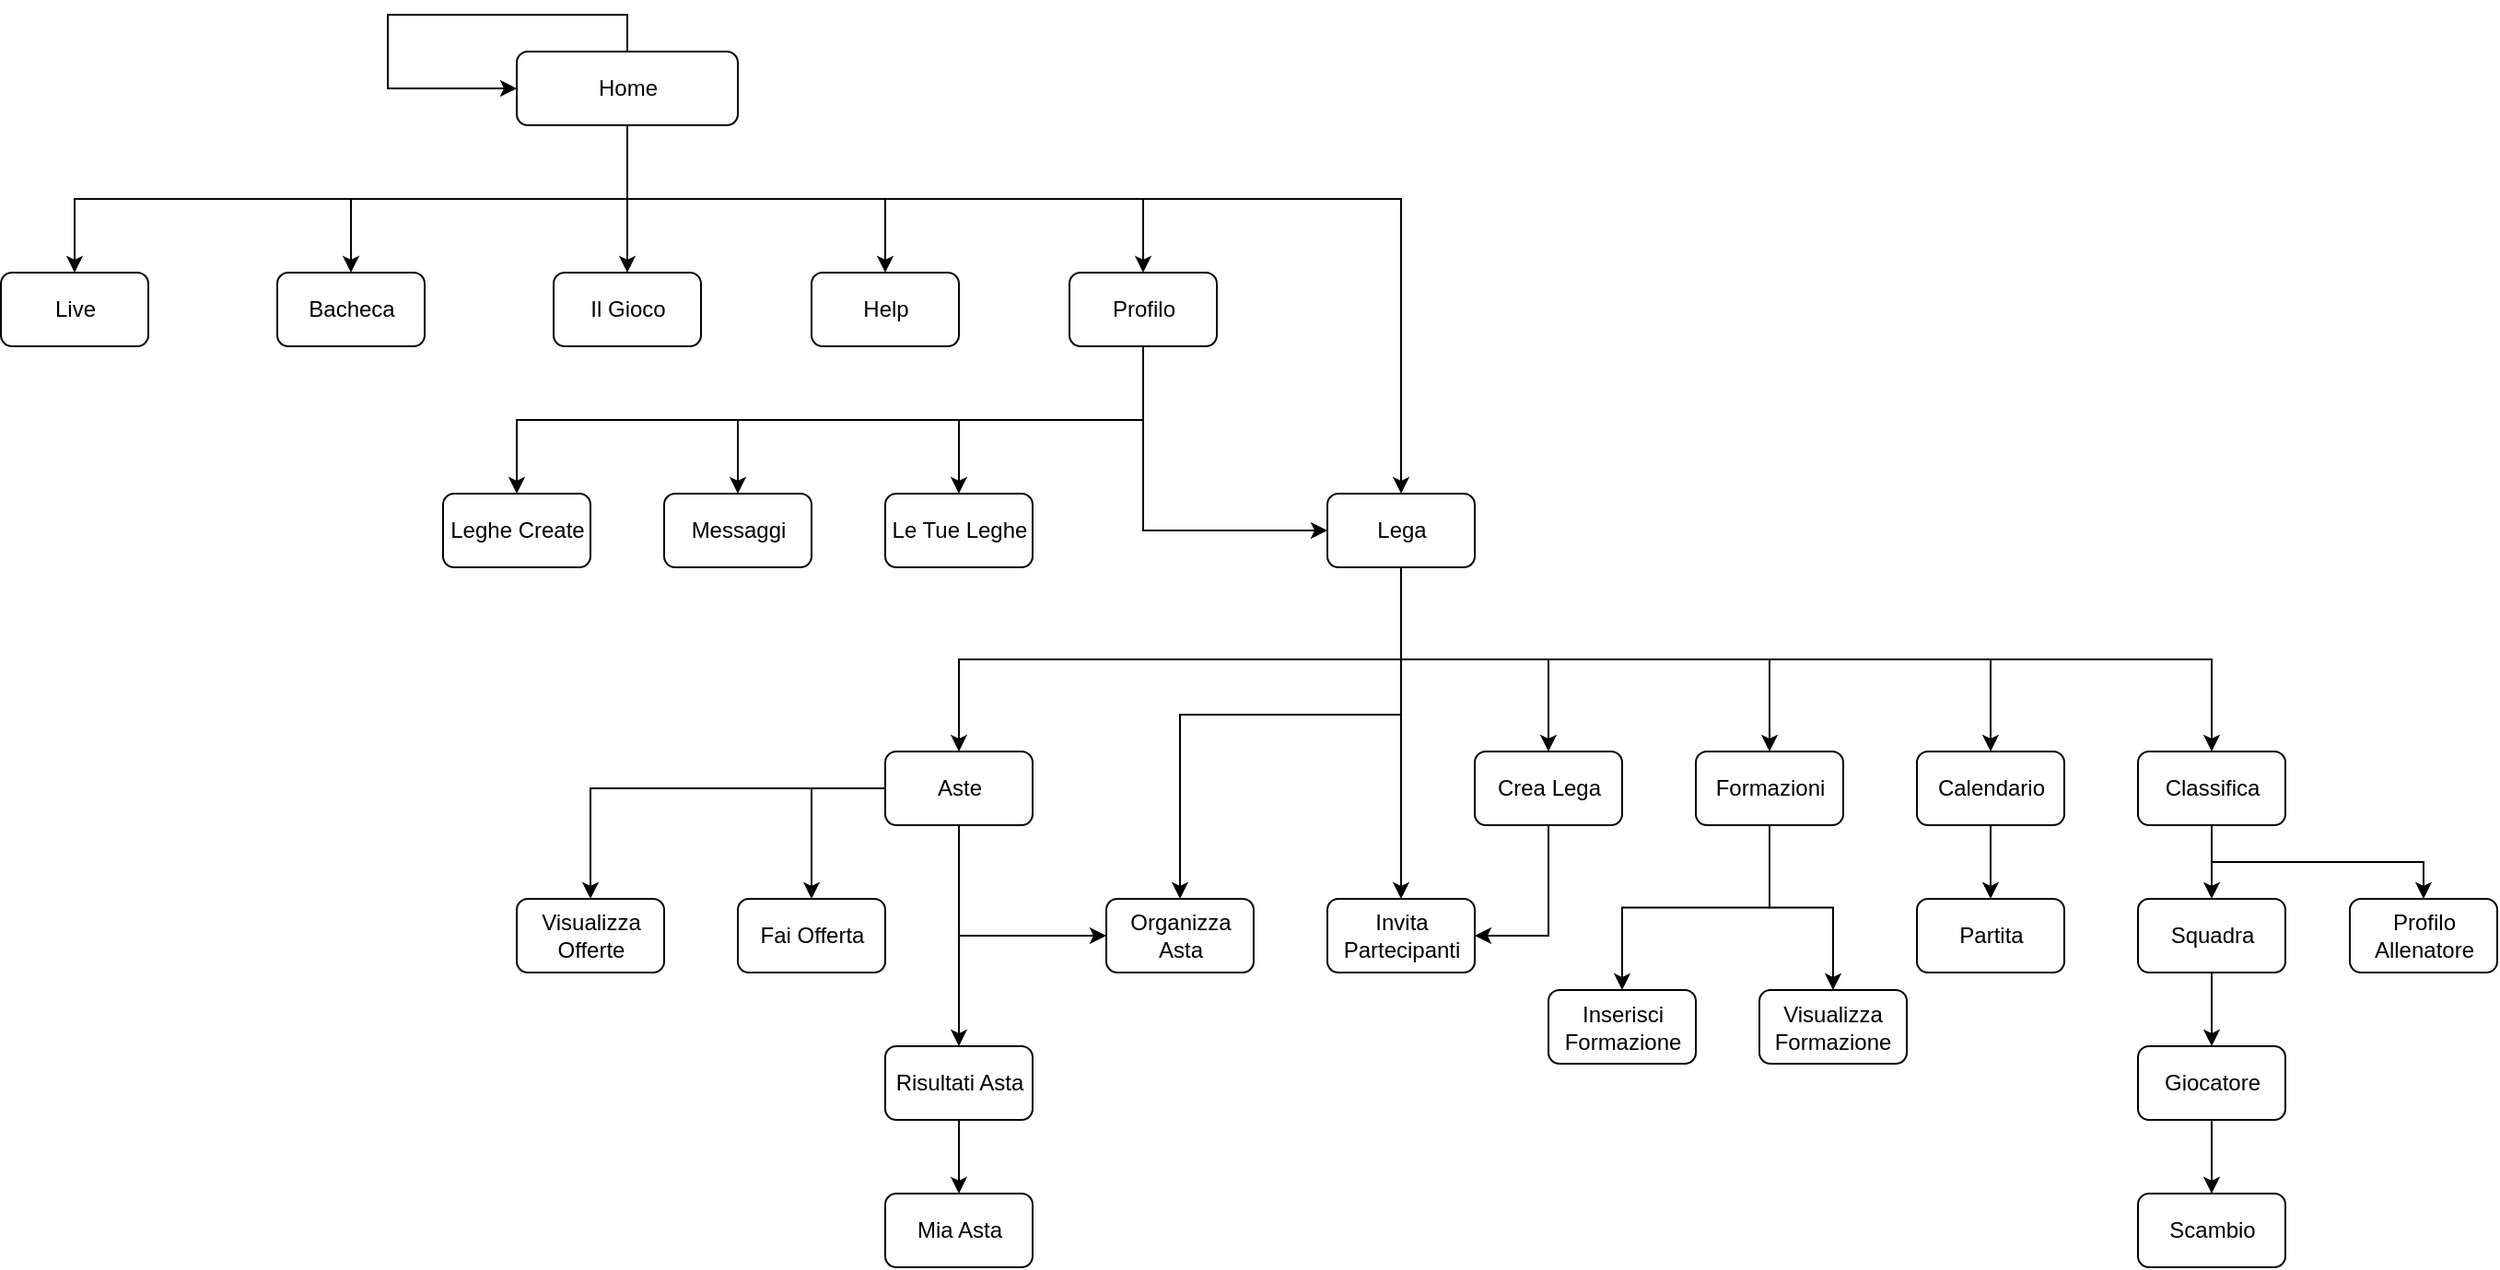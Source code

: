 <mxfile version="12.2.6" type="device" pages="1"><diagram id="CpYv0zOWhFGSpnX5MOjo" name="Page-1"><mxGraphModel dx="2170" dy="1003" grid="1" gridSize="10" guides="1" tooltips="1" connect="1" arrows="1" fold="1" page="1" pageScale="1" pageWidth="1654" pageHeight="2336" math="0" shadow="0"><root><mxCell id="0"/><mxCell id="1" parent="0"/><mxCell id="aUf160BpauIseTeeZ8ek-2" value="Help" style="rounded=1;whiteSpace=wrap;html=1;" vertex="1" parent="1"><mxGeometry x="587.5" y="239" width="80" height="40" as="geometry"/></mxCell><mxCell id="aUf160BpauIseTeeZ8ek-15" style="edgeStyle=orthogonalEdgeStyle;rounded=0;orthogonalLoop=1;jettySize=auto;html=1;exitX=0.5;exitY=0;exitDx=0;exitDy=0;entryX=0;entryY=0.5;entryDx=0;entryDy=0;" edge="1" parent="1" source="aUf160BpauIseTeeZ8ek-3" target="aUf160BpauIseTeeZ8ek-3"><mxGeometry relative="1" as="geometry"><mxPoint x="417.5" y="139" as="targetPoint"/><Array as="points"><mxPoint x="487.5" y="99"/><mxPoint x="357.5" y="99"/><mxPoint x="357.5" y="139"/></Array></mxGeometry></mxCell><mxCell id="aUf160BpauIseTeeZ8ek-16" style="edgeStyle=orthogonalEdgeStyle;rounded=0;orthogonalLoop=1;jettySize=auto;html=1;exitX=0.5;exitY=1;exitDx=0;exitDy=0;entryX=0.5;entryY=0;entryDx=0;entryDy=0;" edge="1" parent="1" source="aUf160BpauIseTeeZ8ek-3" target="aUf160BpauIseTeeZ8ek-4"><mxGeometry relative="1" as="geometry"/></mxCell><mxCell id="aUf160BpauIseTeeZ8ek-17" style="edgeStyle=orthogonalEdgeStyle;rounded=0;orthogonalLoop=1;jettySize=auto;html=1;exitX=0.5;exitY=1;exitDx=0;exitDy=0;entryX=0.5;entryY=0;entryDx=0;entryDy=0;" edge="1" parent="1" source="aUf160BpauIseTeeZ8ek-3" target="aUf160BpauIseTeeZ8ek-2"><mxGeometry relative="1" as="geometry"/></mxCell><mxCell id="aUf160BpauIseTeeZ8ek-18" style="edgeStyle=orthogonalEdgeStyle;rounded=0;orthogonalLoop=1;jettySize=auto;html=1;exitX=0.5;exitY=1;exitDx=0;exitDy=0;" edge="1" parent="1" source="aUf160BpauIseTeeZ8ek-3" target="aUf160BpauIseTeeZ8ek-6"><mxGeometry relative="1" as="geometry"/></mxCell><mxCell id="aUf160BpauIseTeeZ8ek-19" style="edgeStyle=orthogonalEdgeStyle;rounded=0;orthogonalLoop=1;jettySize=auto;html=1;exitX=0.5;exitY=1;exitDx=0;exitDy=0;entryX=0.5;entryY=0;entryDx=0;entryDy=0;" edge="1" parent="1" source="aUf160BpauIseTeeZ8ek-3" target="aUf160BpauIseTeeZ8ek-9"><mxGeometry relative="1" as="geometry"/></mxCell><mxCell id="aUf160BpauIseTeeZ8ek-20" style="edgeStyle=orthogonalEdgeStyle;rounded=0;orthogonalLoop=1;jettySize=auto;html=1;exitX=0.5;exitY=1;exitDx=0;exitDy=0;entryX=0.5;entryY=0;entryDx=0;entryDy=0;" edge="1" parent="1" source="aUf160BpauIseTeeZ8ek-3" target="aUf160BpauIseTeeZ8ek-7"><mxGeometry relative="1" as="geometry"/></mxCell><mxCell id="aUf160BpauIseTeeZ8ek-68" style="edgeStyle=orthogonalEdgeStyle;rounded=0;orthogonalLoop=1;jettySize=auto;html=1;exitX=0.5;exitY=1;exitDx=0;exitDy=0;entryX=0.5;entryY=0;entryDx=0;entryDy=0;" edge="1" parent="1" source="aUf160BpauIseTeeZ8ek-3" target="aUf160BpauIseTeeZ8ek-10"><mxGeometry relative="1" as="geometry"><mxPoint x="907.5" y="239" as="targetPoint"/><Array as="points"><mxPoint x="487.5" y="199"/><mxPoint x="907.5" y="199"/></Array></mxGeometry></mxCell><mxCell id="aUf160BpauIseTeeZ8ek-3" value="Home" style="rounded=1;whiteSpace=wrap;html=1;" vertex="1" parent="1"><mxGeometry x="427.5" y="119" width="120" height="40" as="geometry"/></mxCell><mxCell id="aUf160BpauIseTeeZ8ek-4" value="Il Gioco" style="rounded=1;whiteSpace=wrap;html=1;" vertex="1" parent="1"><mxGeometry x="447.5" y="239" width="80" height="40" as="geometry"/></mxCell><mxCell id="aUf160BpauIseTeeZ8ek-13" style="edgeStyle=orthogonalEdgeStyle;rounded=0;orthogonalLoop=1;jettySize=auto;html=1;exitX=0.5;exitY=1;exitDx=0;exitDy=0;entryX=0;entryY=0.5;entryDx=0;entryDy=0;" edge="1" parent="1" source="aUf160BpauIseTeeZ8ek-6" target="aUf160BpauIseTeeZ8ek-10"><mxGeometry relative="1" as="geometry"/></mxCell><mxCell id="aUf160BpauIseTeeZ8ek-62" style="edgeStyle=orthogonalEdgeStyle;rounded=0;orthogonalLoop=1;jettySize=auto;html=1;exitX=0.5;exitY=1;exitDx=0;exitDy=0;" edge="1" parent="1" source="aUf160BpauIseTeeZ8ek-6" target="aUf160BpauIseTeeZ8ek-61"><mxGeometry relative="1" as="geometry"/></mxCell><mxCell id="aUf160BpauIseTeeZ8ek-63" style="edgeStyle=orthogonalEdgeStyle;rounded=0;orthogonalLoop=1;jettySize=auto;html=1;exitX=0.5;exitY=1;exitDx=0;exitDy=0;entryX=0.5;entryY=0;entryDx=0;entryDy=0;" edge="1" parent="1" source="aUf160BpauIseTeeZ8ek-6" target="aUf160BpauIseTeeZ8ek-60"><mxGeometry relative="1" as="geometry"/></mxCell><mxCell id="aUf160BpauIseTeeZ8ek-64" style="edgeStyle=orthogonalEdgeStyle;rounded=0;orthogonalLoop=1;jettySize=auto;html=1;exitX=0.5;exitY=1;exitDx=0;exitDy=0;entryX=0.5;entryY=0;entryDx=0;entryDy=0;" edge="1" parent="1" source="aUf160BpauIseTeeZ8ek-6" target="aUf160BpauIseTeeZ8ek-59"><mxGeometry relative="1" as="geometry"><Array as="points"><mxPoint x="767.5" y="319"/><mxPoint x="427.5" y="319"/></Array></mxGeometry></mxCell><mxCell id="aUf160BpauIseTeeZ8ek-6" value="Profilo" style="rounded=1;whiteSpace=wrap;html=1;" vertex="1" parent="1"><mxGeometry x="727.5" y="239" width="80" height="40" as="geometry"/></mxCell><mxCell id="aUf160BpauIseTeeZ8ek-7" value="Live" style="rounded=1;whiteSpace=wrap;html=1;" vertex="1" parent="1"><mxGeometry x="147.5" y="239" width="80" height="40" as="geometry"/></mxCell><mxCell id="aUf160BpauIseTeeZ8ek-9" value="Bacheca" style="rounded=1;whiteSpace=wrap;html=1;" vertex="1" parent="1"><mxGeometry x="297.5" y="239" width="80" height="40" as="geometry"/></mxCell><mxCell id="aUf160BpauIseTeeZ8ek-24" style="edgeStyle=orthogonalEdgeStyle;rounded=0;orthogonalLoop=1;jettySize=auto;html=1;exitX=0.5;exitY=1;exitDx=0;exitDy=0;entryX=0.5;entryY=0;entryDx=0;entryDy=0;" edge="1" parent="1" source="aUf160BpauIseTeeZ8ek-10" target="aUf160BpauIseTeeZ8ek-21"><mxGeometry relative="1" as="geometry"/></mxCell><mxCell id="aUf160BpauIseTeeZ8ek-29" style="edgeStyle=orthogonalEdgeStyle;rounded=0;orthogonalLoop=1;jettySize=auto;html=1;exitX=0.5;exitY=1;exitDx=0;exitDy=0;entryX=0.5;entryY=0;entryDx=0;entryDy=0;" edge="1" parent="1" source="aUf160BpauIseTeeZ8ek-10" target="aUf160BpauIseTeeZ8ek-22"><mxGeometry relative="1" as="geometry"/></mxCell><mxCell id="aUf160BpauIseTeeZ8ek-31" style="edgeStyle=orthogonalEdgeStyle;rounded=0;orthogonalLoop=1;jettySize=auto;html=1;exitX=0.5;exitY=1;exitDx=0;exitDy=0;entryX=0.5;entryY=0;entryDx=0;entryDy=0;" edge="1" parent="1" source="aUf160BpauIseTeeZ8ek-10" target="aUf160BpauIseTeeZ8ek-30"><mxGeometry relative="1" as="geometry"/></mxCell><mxCell id="aUf160BpauIseTeeZ8ek-35" style="edgeStyle=orthogonalEdgeStyle;rounded=0;orthogonalLoop=1;jettySize=auto;html=1;exitX=0.5;exitY=1;exitDx=0;exitDy=0;entryX=0.5;entryY=0;entryDx=0;entryDy=0;" edge="1" parent="1" source="aUf160BpauIseTeeZ8ek-10" target="aUf160BpauIseTeeZ8ek-34"><mxGeometry relative="1" as="geometry"/></mxCell><mxCell id="aUf160BpauIseTeeZ8ek-36" style="edgeStyle=orthogonalEdgeStyle;rounded=0;orthogonalLoop=1;jettySize=auto;html=1;exitX=0.5;exitY=1;exitDx=0;exitDy=0;entryX=0.5;entryY=0;entryDx=0;entryDy=0;" edge="1" parent="1" source="aUf160BpauIseTeeZ8ek-10" target="aUf160BpauIseTeeZ8ek-33"><mxGeometry relative="1" as="geometry"/></mxCell><mxCell id="aUf160BpauIseTeeZ8ek-37" style="edgeStyle=orthogonalEdgeStyle;rounded=0;orthogonalLoop=1;jettySize=auto;html=1;exitX=0.5;exitY=1;exitDx=0;exitDy=0;entryX=0.5;entryY=0;entryDx=0;entryDy=0;" edge="1" parent="1" source="aUf160BpauIseTeeZ8ek-10" target="aUf160BpauIseTeeZ8ek-32"><mxGeometry relative="1" as="geometry"/></mxCell><mxCell id="aUf160BpauIseTeeZ8ek-42" style="edgeStyle=orthogonalEdgeStyle;rounded=0;orthogonalLoop=1;jettySize=auto;html=1;exitX=0.5;exitY=1;exitDx=0;exitDy=0;entryX=0.5;entryY=0;entryDx=0;entryDy=0;" edge="1" parent="1" source="aUf160BpauIseTeeZ8ek-10" target="aUf160BpauIseTeeZ8ek-38"><mxGeometry relative="1" as="geometry"><mxPoint x="787.5" y="499" as="targetPoint"/><Array as="points"><mxPoint x="907.5" y="479"/><mxPoint x="787.5" y="479"/></Array></mxGeometry></mxCell><mxCell id="aUf160BpauIseTeeZ8ek-10" value="Lega" style="rounded=1;whiteSpace=wrap;html=1;" vertex="1" parent="1"><mxGeometry x="867.5" y="359" width="80" height="40" as="geometry"/></mxCell><mxCell id="aUf160BpauIseTeeZ8ek-39" style="edgeStyle=orthogonalEdgeStyle;rounded=0;orthogonalLoop=1;jettySize=auto;html=1;exitX=0.5;exitY=1;exitDx=0;exitDy=0;entryX=1;entryY=0.5;entryDx=0;entryDy=0;" edge="1" parent="1" source="aUf160BpauIseTeeZ8ek-21" target="aUf160BpauIseTeeZ8ek-22"><mxGeometry relative="1" as="geometry"/></mxCell><mxCell id="aUf160BpauIseTeeZ8ek-21" value="Crea Lega" style="rounded=1;whiteSpace=wrap;html=1;" vertex="1" parent="1"><mxGeometry x="947.5" y="499" width="80" height="40" as="geometry"/></mxCell><mxCell id="aUf160BpauIseTeeZ8ek-22" value="Invita Partecipanti" style="rounded=1;whiteSpace=wrap;html=1;" vertex="1" parent="1"><mxGeometry x="867.5" y="579" width="80" height="40" as="geometry"/></mxCell><mxCell id="aUf160BpauIseTeeZ8ek-41" style="edgeStyle=orthogonalEdgeStyle;rounded=0;orthogonalLoop=1;jettySize=auto;html=1;exitX=0.5;exitY=1;exitDx=0;exitDy=0;entryX=0;entryY=0.5;entryDx=0;entryDy=0;" edge="1" parent="1" source="aUf160BpauIseTeeZ8ek-30" target="aUf160BpauIseTeeZ8ek-38"><mxGeometry relative="1" as="geometry"/></mxCell><mxCell id="aUf160BpauIseTeeZ8ek-44" style="edgeStyle=orthogonalEdgeStyle;rounded=0;orthogonalLoop=1;jettySize=auto;html=1;exitX=0.5;exitY=1;exitDx=0;exitDy=0;entryX=0.5;entryY=0;entryDx=0;entryDy=0;" edge="1" parent="1" source="aUf160BpauIseTeeZ8ek-30" target="aUf160BpauIseTeeZ8ek-43"><mxGeometry relative="1" as="geometry"/></mxCell><mxCell id="aUf160BpauIseTeeZ8ek-48" style="edgeStyle=orthogonalEdgeStyle;rounded=0;orthogonalLoop=1;jettySize=auto;html=1;exitX=0;exitY=0.5;exitDx=0;exitDy=0;entryX=0.5;entryY=0;entryDx=0;entryDy=0;" edge="1" parent="1" source="aUf160BpauIseTeeZ8ek-30" target="aUf160BpauIseTeeZ8ek-47"><mxGeometry relative="1" as="geometry"/></mxCell><mxCell id="aUf160BpauIseTeeZ8ek-50" style="edgeStyle=orthogonalEdgeStyle;rounded=0;orthogonalLoop=1;jettySize=auto;html=1;exitX=0;exitY=0.5;exitDx=0;exitDy=0;entryX=0.5;entryY=0;entryDx=0;entryDy=0;" edge="1" parent="1" source="aUf160BpauIseTeeZ8ek-30" target="aUf160BpauIseTeeZ8ek-49"><mxGeometry relative="1" as="geometry"/></mxCell><mxCell id="aUf160BpauIseTeeZ8ek-30" value="Aste" style="rounded=1;whiteSpace=wrap;html=1;" vertex="1" parent="1"><mxGeometry x="627.5" y="499" width="80" height="40" as="geometry"/></mxCell><mxCell id="aUf160BpauIseTeeZ8ek-54" style="edgeStyle=orthogonalEdgeStyle;rounded=0;orthogonalLoop=1;jettySize=auto;html=1;exitX=0.5;exitY=1;exitDx=0;exitDy=0;entryX=0.5;entryY=0;entryDx=0;entryDy=0;" edge="1" parent="1" source="aUf160BpauIseTeeZ8ek-32" target="aUf160BpauIseTeeZ8ek-53"><mxGeometry relative="1" as="geometry"/></mxCell><mxCell id="aUf160BpauIseTeeZ8ek-73" style="edgeStyle=orthogonalEdgeStyle;rounded=0;orthogonalLoop=1;jettySize=auto;html=1;exitX=0.5;exitY=1;exitDx=0;exitDy=0;entryX=0.5;entryY=0;entryDx=0;entryDy=0;" edge="1" parent="1" source="aUf160BpauIseTeeZ8ek-32" target="aUf160BpauIseTeeZ8ek-72"><mxGeometry relative="1" as="geometry"/></mxCell><mxCell id="aUf160BpauIseTeeZ8ek-32" value="Classifica" style="rounded=1;whiteSpace=wrap;html=1;" vertex="1" parent="1"><mxGeometry x="1307.5" y="499" width="80" height="40" as="geometry"/></mxCell><mxCell id="aUf160BpauIseTeeZ8ek-66" style="edgeStyle=orthogonalEdgeStyle;rounded=0;orthogonalLoop=1;jettySize=auto;html=1;exitX=0.5;exitY=1;exitDx=0;exitDy=0;entryX=0.5;entryY=0;entryDx=0;entryDy=0;" edge="1" parent="1" source="aUf160BpauIseTeeZ8ek-33" target="aUf160BpauIseTeeZ8ek-65"><mxGeometry relative="1" as="geometry"/></mxCell><mxCell id="aUf160BpauIseTeeZ8ek-33" value="Calendario" style="rounded=1;whiteSpace=wrap;html=1;" vertex="1" parent="1"><mxGeometry x="1187.5" y="499" width="80" height="40" as="geometry"/></mxCell><mxCell id="aUf160BpauIseTeeZ8ek-52" style="edgeStyle=orthogonalEdgeStyle;rounded=0;orthogonalLoop=1;jettySize=auto;html=1;exitX=0.5;exitY=1;exitDx=0;exitDy=0;entryX=0.5;entryY=0;entryDx=0;entryDy=0;" edge="1" parent="1" source="aUf160BpauIseTeeZ8ek-34" target="aUf160BpauIseTeeZ8ek-51"><mxGeometry relative="1" as="geometry"/></mxCell><mxCell id="aUf160BpauIseTeeZ8ek-71" style="edgeStyle=orthogonalEdgeStyle;rounded=0;orthogonalLoop=1;jettySize=auto;html=1;exitX=0.5;exitY=1;exitDx=0;exitDy=0;entryX=0.5;entryY=0;entryDx=0;entryDy=0;" edge="1" parent="1" source="aUf160BpauIseTeeZ8ek-34" target="aUf160BpauIseTeeZ8ek-69"><mxGeometry relative="1" as="geometry"/></mxCell><mxCell id="aUf160BpauIseTeeZ8ek-34" value="Formazioni" style="rounded=1;whiteSpace=wrap;html=1;" vertex="1" parent="1"><mxGeometry x="1067.5" y="499" width="80" height="40" as="geometry"/></mxCell><mxCell id="aUf160BpauIseTeeZ8ek-38" value="Organizza Asta&lt;br&gt;" style="rounded=1;whiteSpace=wrap;html=1;" vertex="1" parent="1"><mxGeometry x="747.5" y="579" width="80" height="40" as="geometry"/></mxCell><mxCell id="aUf160BpauIseTeeZ8ek-46" style="edgeStyle=orthogonalEdgeStyle;rounded=0;orthogonalLoop=1;jettySize=auto;html=1;exitX=0.5;exitY=1;exitDx=0;exitDy=0;entryX=0.5;entryY=0;entryDx=0;entryDy=0;" edge="1" parent="1" source="aUf160BpauIseTeeZ8ek-43" target="aUf160BpauIseTeeZ8ek-45"><mxGeometry relative="1" as="geometry"/></mxCell><mxCell id="aUf160BpauIseTeeZ8ek-43" value="Risultati Asta&lt;br&gt;" style="rounded=1;whiteSpace=wrap;html=1;" vertex="1" parent="1"><mxGeometry x="627.5" y="659" width="80" height="40" as="geometry"/></mxCell><mxCell id="aUf160BpauIseTeeZ8ek-45" value="Mia Asta" style="rounded=1;whiteSpace=wrap;html=1;" vertex="1" parent="1"><mxGeometry x="627.5" y="739" width="80" height="40" as="geometry"/></mxCell><mxCell id="aUf160BpauIseTeeZ8ek-47" value="Fai Offerta" style="rounded=1;whiteSpace=wrap;html=1;" vertex="1" parent="1"><mxGeometry x="547.5" y="579" width="80" height="40" as="geometry"/></mxCell><mxCell id="aUf160BpauIseTeeZ8ek-49" value="Visualizza Offerte" style="rounded=1;whiteSpace=wrap;html=1;" vertex="1" parent="1"><mxGeometry x="427.5" y="579" width="80" height="40" as="geometry"/></mxCell><mxCell id="aUf160BpauIseTeeZ8ek-51" value="Inserisci Formazione" style="rounded=1;whiteSpace=wrap;html=1;" vertex="1" parent="1"><mxGeometry x="987.5" y="628.5" width="80" height="40" as="geometry"/></mxCell><mxCell id="aUf160BpauIseTeeZ8ek-57" style="edgeStyle=orthogonalEdgeStyle;rounded=0;orthogonalLoop=1;jettySize=auto;html=1;exitX=0.5;exitY=1;exitDx=0;exitDy=0;entryX=0.5;entryY=0;entryDx=0;entryDy=0;" edge="1" parent="1" source="aUf160BpauIseTeeZ8ek-53" target="aUf160BpauIseTeeZ8ek-55"><mxGeometry relative="1" as="geometry"/></mxCell><mxCell id="aUf160BpauIseTeeZ8ek-53" value="Squadra" style="rounded=1;whiteSpace=wrap;html=1;" vertex="1" parent="1"><mxGeometry x="1307.5" y="579" width="80" height="40" as="geometry"/></mxCell><mxCell id="aUf160BpauIseTeeZ8ek-58" style="edgeStyle=orthogonalEdgeStyle;rounded=0;orthogonalLoop=1;jettySize=auto;html=1;exitX=0.5;exitY=1;exitDx=0;exitDy=0;entryX=0.5;entryY=0;entryDx=0;entryDy=0;" edge="1" parent="1" source="aUf160BpauIseTeeZ8ek-55" target="aUf160BpauIseTeeZ8ek-56"><mxGeometry relative="1" as="geometry"/></mxCell><mxCell id="aUf160BpauIseTeeZ8ek-55" value="Giocatore" style="rounded=1;whiteSpace=wrap;html=1;" vertex="1" parent="1"><mxGeometry x="1307.5" y="659" width="80" height="40" as="geometry"/></mxCell><mxCell id="aUf160BpauIseTeeZ8ek-56" value="Scambio" style="rounded=1;whiteSpace=wrap;html=1;" vertex="1" parent="1"><mxGeometry x="1307.5" y="739" width="80" height="40" as="geometry"/></mxCell><mxCell id="aUf160BpauIseTeeZ8ek-59" value="Leghe Create&lt;br&gt;" style="rounded=1;whiteSpace=wrap;html=1;" vertex="1" parent="1"><mxGeometry x="387.5" y="359" width="80" height="40" as="geometry"/></mxCell><mxCell id="aUf160BpauIseTeeZ8ek-60" value="Messaggi" style="rounded=1;whiteSpace=wrap;html=1;" vertex="1" parent="1"><mxGeometry x="507.5" y="359" width="80" height="40" as="geometry"/></mxCell><mxCell id="aUf160BpauIseTeeZ8ek-61" value="Le Tue Leghe" style="rounded=1;whiteSpace=wrap;html=1;" vertex="1" parent="1"><mxGeometry x="627.5" y="359" width="80" height="40" as="geometry"/></mxCell><mxCell id="aUf160BpauIseTeeZ8ek-65" value="Partita" style="rounded=1;whiteSpace=wrap;html=1;" vertex="1" parent="1"><mxGeometry x="1187.5" y="579" width="80" height="40" as="geometry"/></mxCell><mxCell id="aUf160BpauIseTeeZ8ek-69" value="Visualizza Formazione" style="rounded=1;whiteSpace=wrap;html=1;" vertex="1" parent="1"><mxGeometry x="1102" y="628.5" width="80" height="40" as="geometry"/></mxCell><mxCell id="aUf160BpauIseTeeZ8ek-72" value="Profilo Allenatore" style="rounded=1;whiteSpace=wrap;html=1;" vertex="1" parent="1"><mxGeometry x="1422.5" y="579" width="80" height="40" as="geometry"/></mxCell></root></mxGraphModel></diagram></mxfile>